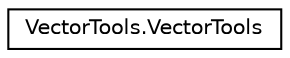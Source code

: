 digraph "Graphical Class Hierarchy"
{
 // LATEX_PDF_SIZE
  edge [fontname="Helvetica",fontsize="10",labelfontname="Helvetica",labelfontsize="10"];
  node [fontname="Helvetica",fontsize="10",shape=record];
  rankdir="LR";
  Node0 [label="VectorTools.VectorTools",height=0.2,width=0.4,color="black", fillcolor="white", style="filled",URL="$classVectorTools_1_1VectorTools.html",tooltip="Manage function for geometric things."];
}
